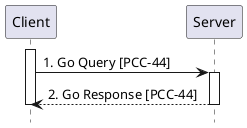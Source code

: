 @startuml
skinparam svgDimensionStyle false
hide footbox
participant "Client" as Client
participant "Server" as Server
activate "Client"
"Client" -> "Server" : 1. Go Query [PCC-44]
activate "Server"
"Server" --> "Client" : 2. Go Response [PCC-44]
deactivate "Client"
deactivate "Server"
@enduml
